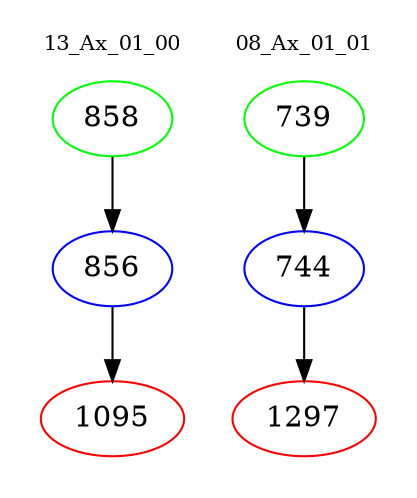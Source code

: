 digraph{
subgraph cluster_0 {
color = white
label = "13_Ax_01_00";
fontsize=10;
T0_858 [label="858", color="green"]
T0_858 -> T0_856 [color="black"]
T0_856 [label="856", color="blue"]
T0_856 -> T0_1095 [color="black"]
T0_1095 [label="1095", color="red"]
}
subgraph cluster_1 {
color = white
label = "08_Ax_01_01";
fontsize=10;
T1_739 [label="739", color="green"]
T1_739 -> T1_744 [color="black"]
T1_744 [label="744", color="blue"]
T1_744 -> T1_1297 [color="black"]
T1_1297 [label="1297", color="red"]
}
}
